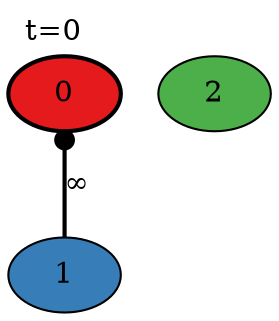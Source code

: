 digraph N {
  label = "t=0";
  labelloc = "top";
  labeljust = "left";
  node0 [ label = "0" style = "filled,bold" fillcolor = "/set19/1" ];
  node1 [ label = "1" style = "filled" fillcolor = "/set19/2" ];
  node2 [ label = "2" style = "filled" fillcolor = "/set19/3" ];
  node0 -> node1 [ dir = "both" label = "∞" style = "bold" arrowtail = "dot" arrowhead = "none"];
}

digraph N {
  label = "t=0";
  labelloc = "top";
  labeljust = "left";
  node0 [ label = "0" style = "filled" fillcolor = "/set19/1" ];
  node1 [ label = "1" style = "filled,bold" fillcolor = "/set19/2" ];
  node2 [ label = "2" style = "filled" fillcolor = "/set19/3" ];
  node0 -> node1 [ dir = "both" label = "1" style = "bold" arrowtail = "none" arrowhead = "dot"];
}

digraph N {
  label = "t=0";
  labelloc = "top";
  labeljust = "left";
  node0 [ label = "0" style = "filled" fillcolor = "/set19/1" ];
  node1 [ label = "1" style = "filled,bold" fillcolor = "/set19/2" ];
  node2 [ label = "2" style = "filled" fillcolor = "/set19/3" ];
  node0 -> node1 [ dir = "both" label = "1" style = "bold" arrowtail = "none" arrowhead = "none"];
  node1 -> node2 [ dir = "both" label = "∞" style = "bold" arrowtail = "dot" arrowhead = "none"];
}

digraph N {
  label = "t=0";
  labelloc = "top";
  labeljust = "left";
  node0 [ label = "0" style = "filled" fillcolor = "/set19/1" ];
  node1 [ label = "1" style = "filled" fillcolor = "/set19/2" ];
  node2 [ label = "2" style = "filled,bold" fillcolor = "/set19/3" ];
  node0 -> node1 [ dir = "both" label = "1" style = "bold" arrowtail = "none" arrowhead = "none"];
  node1 -> node2 [ dir = "both" label = "1" style = "bold" arrowtail = "none" arrowhead = "dot"];
}

digraph N {
  label = "t=0";
  labelloc = "top";
  labeljust = "left";
  node0 [ label = "0" style = "filled" fillcolor = "/set19/1" ];
  node1 [ label = "1" style = "filled" fillcolor = "/set19/2" ];
  node2 [ label = "2" style = "filled" fillcolor = "/set19/3" ];
  node0 -> node1 [ dir = "both" label = "1" style = "bold" arrowtail = "none" arrowhead = "none"];
  node1 -> node2 [ dir = "both" label = "1" style = "bold" arrowtail = "none" arrowhead = "none"];
}


